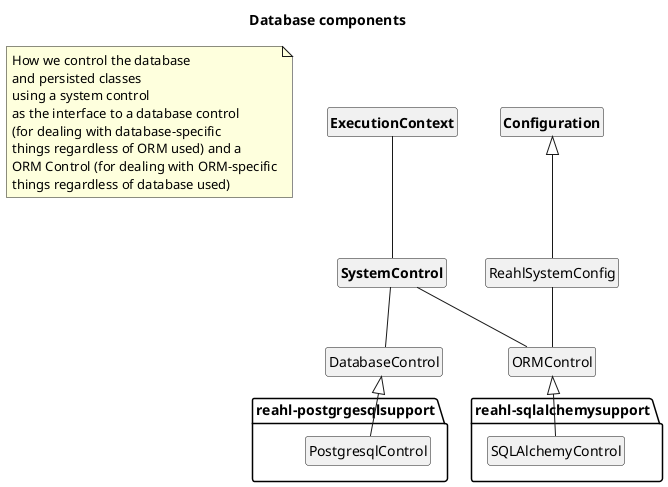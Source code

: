 @startuml

title Database components

hide members
hide circle

note as N1
	How we control the database
	and persisted classes
	using a system control
	as the interface to a database control
	(for dealing with database-specific
	things regardless of ORM used) and a
	ORM Control (for dealing with ORM-specific
	things regardless of database used)
end note

class "<b>ExecutionContext</b>" as ExecutionContext
class "<b>SystemControl</b>" as SystemControl
class "<b>Configuration</b>" as Configuration

ExecutionContext -down- SystemControl
SystemControl -down- DatabaseControl
SystemControl -down- ORMControl

Configuration <|-- ReahlSystemConfig
ReahlSystemConfig -- ORMControl

package reahl-sqlalchemysupport{
	class SQLAlchemyControl
}

ORMControl <|-- SQLAlchemyControl

package reahl-postgrgesqlsupport{
	class PostgresqlControl
}

DatabaseControl <|-- PostgresqlControl

@enduml
